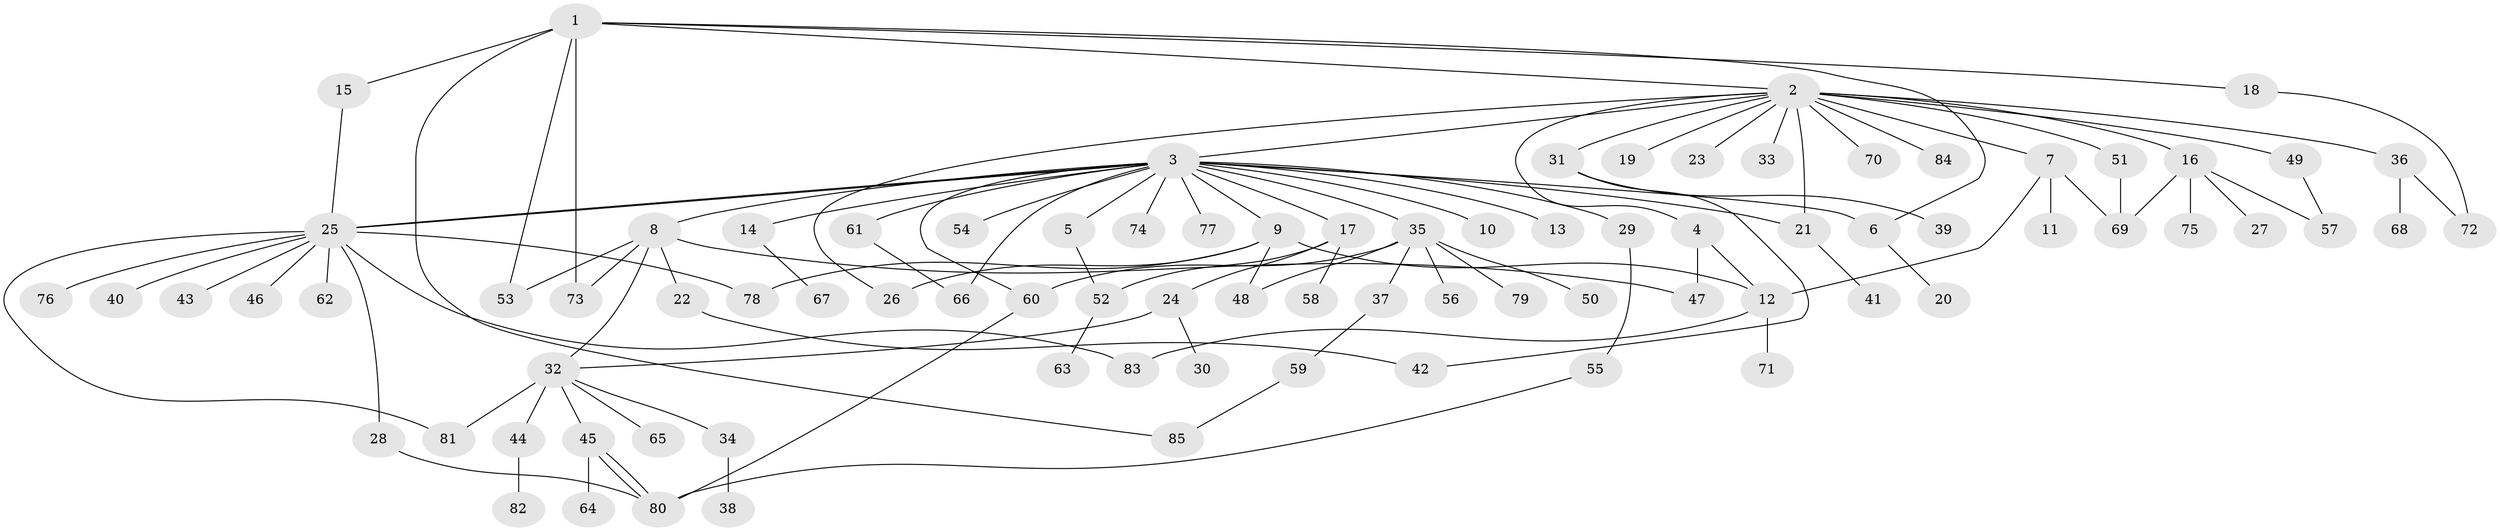 // coarse degree distribution, {20: 0.015873015873015872, 19: 0.015873015873015872, 3: 0.09523809523809523, 2: 0.2857142857142857, 6: 0.047619047619047616, 8: 0.015873015873015872, 1: 0.4603174603174603, 5: 0.047619047619047616, 11: 0.015873015873015872}
// Generated by graph-tools (version 1.1) at 2025/23/03/03/25 07:23:52]
// undirected, 85 vertices, 112 edges
graph export_dot {
graph [start="1"]
  node [color=gray90,style=filled];
  1;
  2;
  3;
  4;
  5;
  6;
  7;
  8;
  9;
  10;
  11;
  12;
  13;
  14;
  15;
  16;
  17;
  18;
  19;
  20;
  21;
  22;
  23;
  24;
  25;
  26;
  27;
  28;
  29;
  30;
  31;
  32;
  33;
  34;
  35;
  36;
  37;
  38;
  39;
  40;
  41;
  42;
  43;
  44;
  45;
  46;
  47;
  48;
  49;
  50;
  51;
  52;
  53;
  54;
  55;
  56;
  57;
  58;
  59;
  60;
  61;
  62;
  63;
  64;
  65;
  66;
  67;
  68;
  69;
  70;
  71;
  72;
  73;
  74;
  75;
  76;
  77;
  78;
  79;
  80;
  81;
  82;
  83;
  84;
  85;
  1 -- 2;
  1 -- 6;
  1 -- 15;
  1 -- 18;
  1 -- 53;
  1 -- 73;
  1 -- 85;
  2 -- 3;
  2 -- 4;
  2 -- 7;
  2 -- 16;
  2 -- 19;
  2 -- 21;
  2 -- 23;
  2 -- 26;
  2 -- 31;
  2 -- 33;
  2 -- 36;
  2 -- 49;
  2 -- 51;
  2 -- 70;
  2 -- 84;
  3 -- 5;
  3 -- 6;
  3 -- 8;
  3 -- 9;
  3 -- 10;
  3 -- 13;
  3 -- 14;
  3 -- 17;
  3 -- 21;
  3 -- 25;
  3 -- 25;
  3 -- 29;
  3 -- 35;
  3 -- 54;
  3 -- 60;
  3 -- 61;
  3 -- 66;
  3 -- 74;
  3 -- 77;
  4 -- 12;
  4 -- 47;
  5 -- 52;
  6 -- 20;
  7 -- 11;
  7 -- 12;
  7 -- 69;
  8 -- 22;
  8 -- 32;
  8 -- 47;
  8 -- 53;
  8 -- 73;
  9 -- 12;
  9 -- 26;
  9 -- 48;
  9 -- 78;
  12 -- 71;
  12 -- 83;
  14 -- 67;
  15 -- 25;
  16 -- 27;
  16 -- 57;
  16 -- 69;
  16 -- 75;
  17 -- 24;
  17 -- 52;
  17 -- 58;
  18 -- 72;
  21 -- 41;
  22 -- 42;
  24 -- 30;
  24 -- 32;
  25 -- 28;
  25 -- 40;
  25 -- 43;
  25 -- 46;
  25 -- 62;
  25 -- 76;
  25 -- 78;
  25 -- 81;
  25 -- 83;
  28 -- 80;
  29 -- 55;
  31 -- 39;
  31 -- 42;
  32 -- 34;
  32 -- 44;
  32 -- 45;
  32 -- 65;
  32 -- 81;
  34 -- 38;
  35 -- 37;
  35 -- 48;
  35 -- 50;
  35 -- 56;
  35 -- 60;
  35 -- 79;
  36 -- 68;
  36 -- 72;
  37 -- 59;
  44 -- 82;
  45 -- 64;
  45 -- 80;
  45 -- 80;
  49 -- 57;
  51 -- 69;
  52 -- 63;
  55 -- 80;
  59 -- 85;
  60 -- 80;
  61 -- 66;
}
